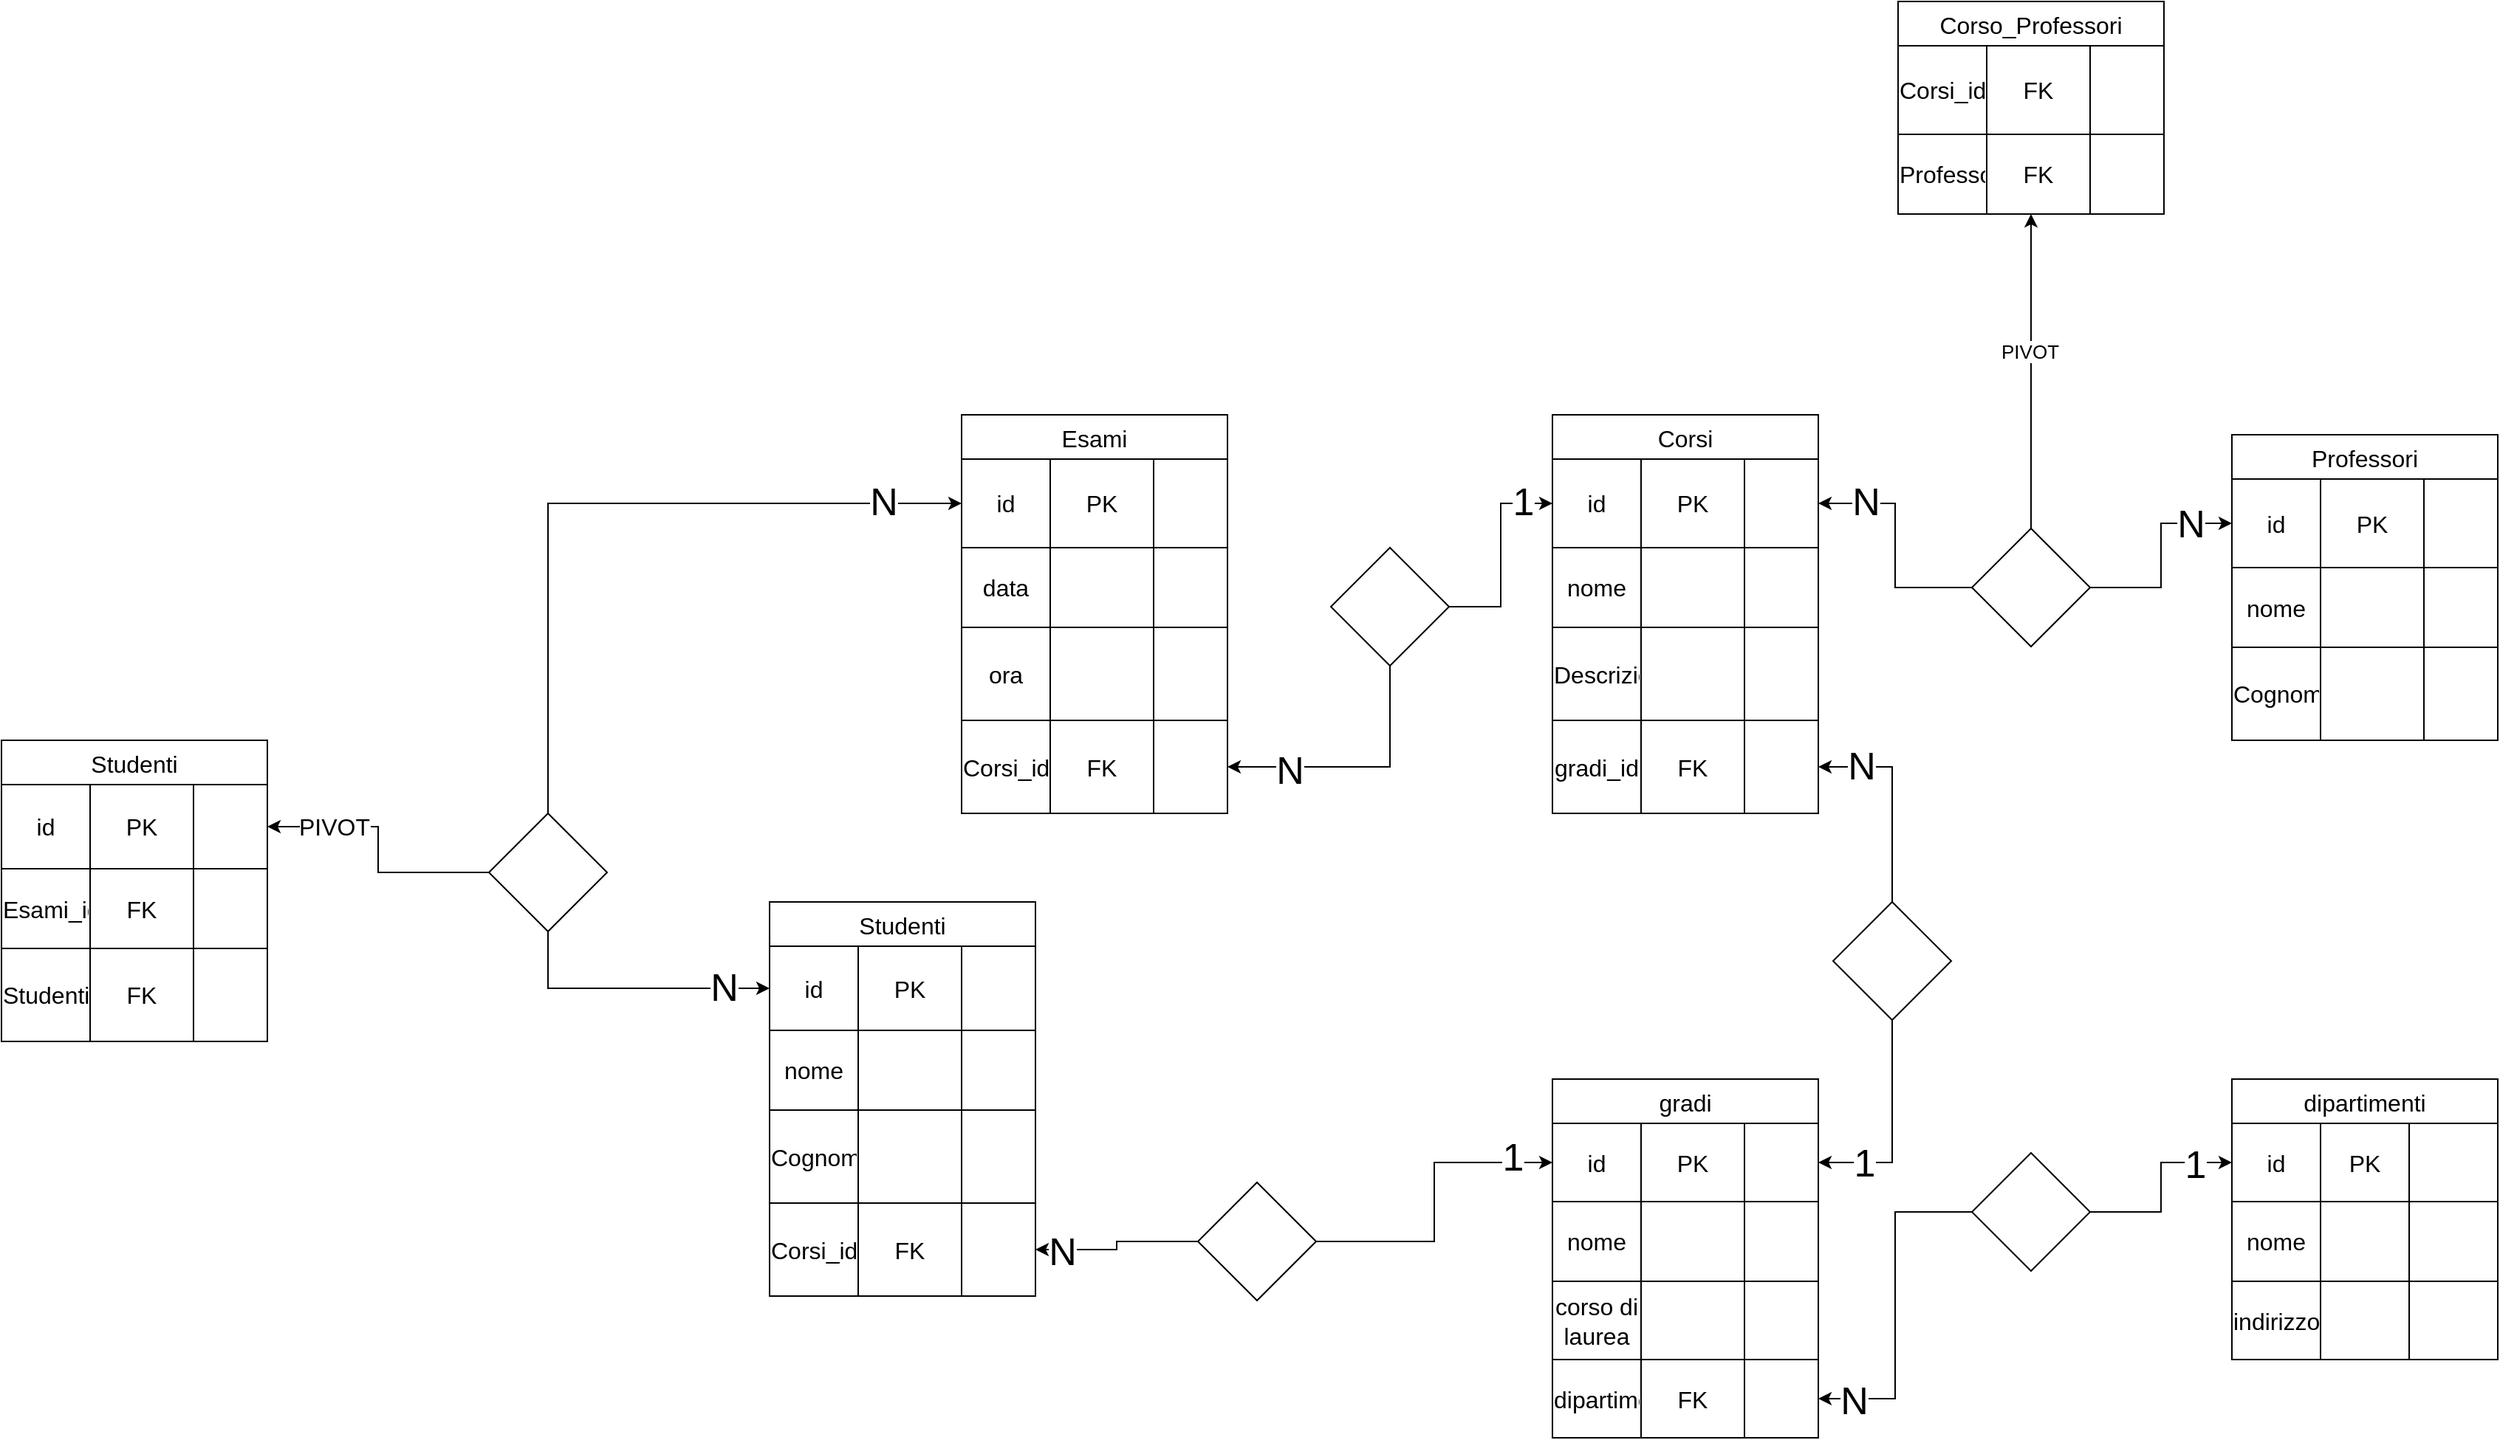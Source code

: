 <mxfile version="26.1.0">
  <diagram id="prtHgNgQTEPvFCAcTncT" name="Page-1">
    <mxGraphModel dx="3154" dy="1915" grid="1" gridSize="10" guides="1" tooltips="1" connect="1" arrows="1" fold="1" page="1" pageScale="1" pageWidth="827" pageHeight="1169" math="0" shadow="0">
      <root>
        <mxCell id="0" />
        <mxCell id="1" parent="0" />
        <mxCell id="T_V5Q2Dp485rtMfQFN_E-1" value="dipartimenti" style="shape=table;startSize=30;container=1;collapsible=0;childLayout=tableLayout;strokeColor=default;fontSize=16;" vertex="1" parent="1">
          <mxGeometry x="550" y="200" width="180" height="190" as="geometry" />
        </mxCell>
        <mxCell id="T_V5Q2Dp485rtMfQFN_E-2" value="" style="shape=tableRow;horizontal=0;startSize=0;swimlaneHead=0;swimlaneBody=0;strokeColor=inherit;top=0;left=0;bottom=0;right=0;collapsible=0;dropTarget=0;fillColor=none;points=[[0,0.5],[1,0.5]];portConstraint=eastwest;fontSize=16;" vertex="1" parent="T_V5Q2Dp485rtMfQFN_E-1">
          <mxGeometry y="30" width="180" height="53" as="geometry" />
        </mxCell>
        <mxCell id="T_V5Q2Dp485rtMfQFN_E-3" value="id" style="shape=partialRectangle;html=1;whiteSpace=wrap;connectable=0;strokeColor=inherit;overflow=hidden;fillColor=none;top=0;left=0;bottom=0;right=0;pointerEvents=1;fontSize=16;" vertex="1" parent="T_V5Q2Dp485rtMfQFN_E-2">
          <mxGeometry width="60" height="53" as="geometry">
            <mxRectangle width="60" height="53" as="alternateBounds" />
          </mxGeometry>
        </mxCell>
        <mxCell id="T_V5Q2Dp485rtMfQFN_E-4" value="PK" style="shape=partialRectangle;html=1;whiteSpace=wrap;connectable=0;strokeColor=inherit;overflow=hidden;fillColor=none;top=0;left=0;bottom=0;right=0;pointerEvents=1;fontSize=16;" vertex="1" parent="T_V5Q2Dp485rtMfQFN_E-2">
          <mxGeometry x="60" width="60" height="53" as="geometry">
            <mxRectangle width="60" height="53" as="alternateBounds" />
          </mxGeometry>
        </mxCell>
        <mxCell id="T_V5Q2Dp485rtMfQFN_E-5" value="" style="shape=partialRectangle;html=1;whiteSpace=wrap;connectable=0;strokeColor=inherit;overflow=hidden;fillColor=none;top=0;left=0;bottom=0;right=0;pointerEvents=1;fontSize=16;" vertex="1" parent="T_V5Q2Dp485rtMfQFN_E-2">
          <mxGeometry x="120" width="60" height="53" as="geometry">
            <mxRectangle width="60" height="53" as="alternateBounds" />
          </mxGeometry>
        </mxCell>
        <mxCell id="T_V5Q2Dp485rtMfQFN_E-6" value="" style="shape=tableRow;horizontal=0;startSize=0;swimlaneHead=0;swimlaneBody=0;strokeColor=inherit;top=0;left=0;bottom=0;right=0;collapsible=0;dropTarget=0;fillColor=none;points=[[0,0.5],[1,0.5]];portConstraint=eastwest;fontSize=16;" vertex="1" parent="T_V5Q2Dp485rtMfQFN_E-1">
          <mxGeometry y="83" width="180" height="54" as="geometry" />
        </mxCell>
        <mxCell id="T_V5Q2Dp485rtMfQFN_E-7" value="nome" style="shape=partialRectangle;html=1;whiteSpace=wrap;connectable=0;strokeColor=inherit;overflow=hidden;fillColor=none;top=0;left=0;bottom=0;right=0;pointerEvents=1;fontSize=16;" vertex="1" parent="T_V5Q2Dp485rtMfQFN_E-6">
          <mxGeometry width="60" height="54" as="geometry">
            <mxRectangle width="60" height="54" as="alternateBounds" />
          </mxGeometry>
        </mxCell>
        <mxCell id="T_V5Q2Dp485rtMfQFN_E-8" value="" style="shape=partialRectangle;html=1;whiteSpace=wrap;connectable=0;strokeColor=inherit;overflow=hidden;fillColor=none;top=0;left=0;bottom=0;right=0;pointerEvents=1;fontSize=16;" vertex="1" parent="T_V5Q2Dp485rtMfQFN_E-6">
          <mxGeometry x="60" width="60" height="54" as="geometry">
            <mxRectangle width="60" height="54" as="alternateBounds" />
          </mxGeometry>
        </mxCell>
        <mxCell id="T_V5Q2Dp485rtMfQFN_E-9" value="" style="shape=partialRectangle;html=1;whiteSpace=wrap;connectable=0;strokeColor=inherit;overflow=hidden;fillColor=none;top=0;left=0;bottom=0;right=0;pointerEvents=1;fontSize=16;" vertex="1" parent="T_V5Q2Dp485rtMfQFN_E-6">
          <mxGeometry x="120" width="60" height="54" as="geometry">
            <mxRectangle width="60" height="54" as="alternateBounds" />
          </mxGeometry>
        </mxCell>
        <mxCell id="T_V5Q2Dp485rtMfQFN_E-10" value="" style="shape=tableRow;horizontal=0;startSize=0;swimlaneHead=0;swimlaneBody=0;strokeColor=inherit;top=0;left=0;bottom=0;right=0;collapsible=0;dropTarget=0;fillColor=none;points=[[0,0.5],[1,0.5]];portConstraint=eastwest;fontSize=16;" vertex="1" parent="T_V5Q2Dp485rtMfQFN_E-1">
          <mxGeometry y="137" width="180" height="53" as="geometry" />
        </mxCell>
        <mxCell id="T_V5Q2Dp485rtMfQFN_E-11" value="indirizzo" style="shape=partialRectangle;html=1;whiteSpace=wrap;connectable=0;strokeColor=inherit;overflow=hidden;fillColor=none;top=0;left=0;bottom=0;right=0;pointerEvents=1;fontSize=16;" vertex="1" parent="T_V5Q2Dp485rtMfQFN_E-10">
          <mxGeometry width="60" height="53" as="geometry">
            <mxRectangle width="60" height="53" as="alternateBounds" />
          </mxGeometry>
        </mxCell>
        <mxCell id="T_V5Q2Dp485rtMfQFN_E-12" value="" style="shape=partialRectangle;html=1;whiteSpace=wrap;connectable=0;strokeColor=inherit;overflow=hidden;fillColor=none;top=0;left=0;bottom=0;right=0;pointerEvents=1;fontSize=16;" vertex="1" parent="T_V5Q2Dp485rtMfQFN_E-10">
          <mxGeometry x="60" width="60" height="53" as="geometry">
            <mxRectangle width="60" height="53" as="alternateBounds" />
          </mxGeometry>
        </mxCell>
        <mxCell id="T_V5Q2Dp485rtMfQFN_E-13" value="" style="shape=partialRectangle;html=1;whiteSpace=wrap;connectable=0;strokeColor=inherit;overflow=hidden;fillColor=none;top=0;left=0;bottom=0;right=0;pointerEvents=1;fontSize=16;" vertex="1" parent="T_V5Q2Dp485rtMfQFN_E-10">
          <mxGeometry x="120" width="60" height="53" as="geometry">
            <mxRectangle width="60" height="53" as="alternateBounds" />
          </mxGeometry>
        </mxCell>
        <mxCell id="T_V5Q2Dp485rtMfQFN_E-14" value="gradi" style="shape=table;startSize=30;container=1;collapsible=0;childLayout=tableLayout;strokeColor=default;fontSize=16;" vertex="1" parent="1">
          <mxGeometry x="90" y="200" width="180" height="243" as="geometry" />
        </mxCell>
        <mxCell id="T_V5Q2Dp485rtMfQFN_E-15" value="" style="shape=tableRow;horizontal=0;startSize=0;swimlaneHead=0;swimlaneBody=0;strokeColor=inherit;top=0;left=0;bottom=0;right=0;collapsible=0;dropTarget=0;fillColor=none;points=[[0,0.5],[1,0.5]];portConstraint=eastwest;fontSize=16;" vertex="1" parent="T_V5Q2Dp485rtMfQFN_E-14">
          <mxGeometry y="30" width="180" height="53" as="geometry" />
        </mxCell>
        <mxCell id="T_V5Q2Dp485rtMfQFN_E-16" value="id" style="shape=partialRectangle;html=1;whiteSpace=wrap;connectable=0;strokeColor=inherit;overflow=hidden;fillColor=none;top=0;left=0;bottom=0;right=0;pointerEvents=1;fontSize=16;" vertex="1" parent="T_V5Q2Dp485rtMfQFN_E-15">
          <mxGeometry width="60" height="53" as="geometry">
            <mxRectangle width="60" height="53" as="alternateBounds" />
          </mxGeometry>
        </mxCell>
        <mxCell id="T_V5Q2Dp485rtMfQFN_E-17" value="PK" style="shape=partialRectangle;html=1;whiteSpace=wrap;connectable=0;strokeColor=inherit;overflow=hidden;fillColor=none;top=0;left=0;bottom=0;right=0;pointerEvents=1;fontSize=16;" vertex="1" parent="T_V5Q2Dp485rtMfQFN_E-15">
          <mxGeometry x="60" width="70" height="53" as="geometry">
            <mxRectangle width="70" height="53" as="alternateBounds" />
          </mxGeometry>
        </mxCell>
        <mxCell id="T_V5Q2Dp485rtMfQFN_E-18" value="" style="shape=partialRectangle;html=1;whiteSpace=wrap;connectable=0;strokeColor=inherit;overflow=hidden;fillColor=none;top=0;left=0;bottom=0;right=0;pointerEvents=1;fontSize=16;" vertex="1" parent="T_V5Q2Dp485rtMfQFN_E-15">
          <mxGeometry x="130" width="50" height="53" as="geometry">
            <mxRectangle width="50" height="53" as="alternateBounds" />
          </mxGeometry>
        </mxCell>
        <mxCell id="T_V5Q2Dp485rtMfQFN_E-19" value="" style="shape=tableRow;horizontal=0;startSize=0;swimlaneHead=0;swimlaneBody=0;strokeColor=inherit;top=0;left=0;bottom=0;right=0;collapsible=0;dropTarget=0;fillColor=none;points=[[0,0.5],[1,0.5]];portConstraint=eastwest;fontSize=16;" vertex="1" parent="T_V5Q2Dp485rtMfQFN_E-14">
          <mxGeometry y="83" width="180" height="54" as="geometry" />
        </mxCell>
        <mxCell id="T_V5Q2Dp485rtMfQFN_E-20" value="nome" style="shape=partialRectangle;html=1;whiteSpace=wrap;connectable=0;strokeColor=inherit;overflow=hidden;fillColor=none;top=0;left=0;bottom=0;right=0;pointerEvents=1;fontSize=16;" vertex="1" parent="T_V5Q2Dp485rtMfQFN_E-19">
          <mxGeometry width="60" height="54" as="geometry">
            <mxRectangle width="60" height="54" as="alternateBounds" />
          </mxGeometry>
        </mxCell>
        <mxCell id="T_V5Q2Dp485rtMfQFN_E-21" value="" style="shape=partialRectangle;html=1;whiteSpace=wrap;connectable=0;strokeColor=inherit;overflow=hidden;fillColor=none;top=0;left=0;bottom=0;right=0;pointerEvents=1;fontSize=16;" vertex="1" parent="T_V5Q2Dp485rtMfQFN_E-19">
          <mxGeometry x="60" width="70" height="54" as="geometry">
            <mxRectangle width="70" height="54" as="alternateBounds" />
          </mxGeometry>
        </mxCell>
        <mxCell id="T_V5Q2Dp485rtMfQFN_E-22" value="" style="shape=partialRectangle;html=1;whiteSpace=wrap;connectable=0;strokeColor=inherit;overflow=hidden;fillColor=none;top=0;left=0;bottom=0;right=0;pointerEvents=1;fontSize=16;" vertex="1" parent="T_V5Q2Dp485rtMfQFN_E-19">
          <mxGeometry x="130" width="50" height="54" as="geometry">
            <mxRectangle width="50" height="54" as="alternateBounds" />
          </mxGeometry>
        </mxCell>
        <mxCell id="T_V5Q2Dp485rtMfQFN_E-23" value="" style="shape=tableRow;horizontal=0;startSize=0;swimlaneHead=0;swimlaneBody=0;strokeColor=inherit;top=0;left=0;bottom=0;right=0;collapsible=0;dropTarget=0;fillColor=none;points=[[0,0.5],[1,0.5]];portConstraint=eastwest;fontSize=16;" vertex="1" parent="T_V5Q2Dp485rtMfQFN_E-14">
          <mxGeometry y="137" width="180" height="53" as="geometry" />
        </mxCell>
        <mxCell id="T_V5Q2Dp485rtMfQFN_E-24" value="corso di laurea" style="shape=partialRectangle;html=1;whiteSpace=wrap;connectable=0;strokeColor=inherit;overflow=hidden;fillColor=none;top=0;left=0;bottom=0;right=0;pointerEvents=1;fontSize=16;" vertex="1" parent="T_V5Q2Dp485rtMfQFN_E-23">
          <mxGeometry width="60" height="53" as="geometry">
            <mxRectangle width="60" height="53" as="alternateBounds" />
          </mxGeometry>
        </mxCell>
        <mxCell id="T_V5Q2Dp485rtMfQFN_E-25" value="" style="shape=partialRectangle;html=1;whiteSpace=wrap;connectable=0;strokeColor=inherit;overflow=hidden;fillColor=none;top=0;left=0;bottom=0;right=0;pointerEvents=1;fontSize=16;" vertex="1" parent="T_V5Q2Dp485rtMfQFN_E-23">
          <mxGeometry x="60" width="70" height="53" as="geometry">
            <mxRectangle width="70" height="53" as="alternateBounds" />
          </mxGeometry>
        </mxCell>
        <mxCell id="T_V5Q2Dp485rtMfQFN_E-26" value="" style="shape=partialRectangle;html=1;whiteSpace=wrap;connectable=0;strokeColor=inherit;overflow=hidden;fillColor=none;top=0;left=0;bottom=0;right=0;pointerEvents=1;fontSize=16;" vertex="1" parent="T_V5Q2Dp485rtMfQFN_E-23">
          <mxGeometry x="130" width="50" height="53" as="geometry">
            <mxRectangle width="50" height="53" as="alternateBounds" />
          </mxGeometry>
        </mxCell>
        <mxCell id="T_V5Q2Dp485rtMfQFN_E-29" style="shape=tableRow;horizontal=0;startSize=0;swimlaneHead=0;swimlaneBody=0;strokeColor=inherit;top=0;left=0;bottom=0;right=0;collapsible=0;dropTarget=0;fillColor=none;points=[[0,0.5],[1,0.5]];portConstraint=eastwest;fontSize=16;" vertex="1" parent="T_V5Q2Dp485rtMfQFN_E-14">
          <mxGeometry y="190" width="180" height="53" as="geometry" />
        </mxCell>
        <mxCell id="T_V5Q2Dp485rtMfQFN_E-30" value="dipartimento_id" style="shape=partialRectangle;html=1;whiteSpace=wrap;connectable=0;strokeColor=inherit;overflow=hidden;fillColor=none;top=0;left=0;bottom=0;right=0;pointerEvents=1;fontSize=16;" vertex="1" parent="T_V5Q2Dp485rtMfQFN_E-29">
          <mxGeometry width="60" height="53" as="geometry">
            <mxRectangle width="60" height="53" as="alternateBounds" />
          </mxGeometry>
        </mxCell>
        <mxCell id="T_V5Q2Dp485rtMfQFN_E-31" value="FK" style="shape=partialRectangle;html=1;whiteSpace=wrap;connectable=0;strokeColor=inherit;overflow=hidden;fillColor=none;top=0;left=0;bottom=0;right=0;pointerEvents=1;fontSize=16;" vertex="1" parent="T_V5Q2Dp485rtMfQFN_E-29">
          <mxGeometry x="60" width="70" height="53" as="geometry">
            <mxRectangle width="70" height="53" as="alternateBounds" />
          </mxGeometry>
        </mxCell>
        <mxCell id="T_V5Q2Dp485rtMfQFN_E-32" style="shape=partialRectangle;html=1;whiteSpace=wrap;connectable=0;strokeColor=inherit;overflow=hidden;fillColor=none;top=0;left=0;bottom=0;right=0;pointerEvents=1;fontSize=16;" vertex="1" parent="T_V5Q2Dp485rtMfQFN_E-29">
          <mxGeometry x="130" width="50" height="53" as="geometry">
            <mxRectangle width="50" height="53" as="alternateBounds" />
          </mxGeometry>
        </mxCell>
        <mxCell id="T_V5Q2Dp485rtMfQFN_E-33" style="edgeStyle=orthogonalEdgeStyle;rounded=0;orthogonalLoop=1;jettySize=auto;html=1;exitX=1;exitY=0.5;exitDx=0;exitDy=0;entryX=0;entryY=0.5;entryDx=0;entryDy=0;" edge="1" parent="1" source="T_V5Q2Dp485rtMfQFN_E-27" target="T_V5Q2Dp485rtMfQFN_E-2">
          <mxGeometry relative="1" as="geometry" />
        </mxCell>
        <mxCell id="T_V5Q2Dp485rtMfQFN_E-37" value="1" style="edgeLabel;html=1;align=center;verticalAlign=middle;resizable=0;points=[];fontSize=26;" vertex="1" connectable="0" parent="T_V5Q2Dp485rtMfQFN_E-33">
          <mxGeometry x="0.617" y="-1" relative="1" as="geometry">
            <mxPoint as="offset" />
          </mxGeometry>
        </mxCell>
        <mxCell id="T_V5Q2Dp485rtMfQFN_E-34" style="edgeStyle=orthogonalEdgeStyle;rounded=0;orthogonalLoop=1;jettySize=auto;html=1;exitX=0;exitY=0.5;exitDx=0;exitDy=0;entryX=1;entryY=0.5;entryDx=0;entryDy=0;" edge="1" parent="1" source="T_V5Q2Dp485rtMfQFN_E-27" target="T_V5Q2Dp485rtMfQFN_E-29">
          <mxGeometry relative="1" as="geometry" />
        </mxCell>
        <mxCell id="T_V5Q2Dp485rtMfQFN_E-35" value="N" style="edgeLabel;html=1;align=center;verticalAlign=middle;resizable=0;points=[];fontSize=26;" vertex="1" connectable="0" parent="T_V5Q2Dp485rtMfQFN_E-34">
          <mxGeometry x="0.79" y="1" relative="1" as="geometry">
            <mxPoint as="offset" />
          </mxGeometry>
        </mxCell>
        <mxCell id="T_V5Q2Dp485rtMfQFN_E-27" value="" style="rhombus;whiteSpace=wrap;html=1;" vertex="1" parent="1">
          <mxGeometry x="374" y="250" width="80" height="80" as="geometry" />
        </mxCell>
        <mxCell id="T_V5Q2Dp485rtMfQFN_E-38" value="Corsi" style="shape=table;startSize=30;container=1;collapsible=0;childLayout=tableLayout;strokeColor=default;fontSize=16;" vertex="1" parent="1">
          <mxGeometry x="90" y="-250" width="180" height="270" as="geometry" />
        </mxCell>
        <mxCell id="T_V5Q2Dp485rtMfQFN_E-39" value="" style="shape=tableRow;horizontal=0;startSize=0;swimlaneHead=0;swimlaneBody=0;strokeColor=inherit;top=0;left=0;bottom=0;right=0;collapsible=0;dropTarget=0;fillColor=none;points=[[0,0.5],[1,0.5]];portConstraint=eastwest;fontSize=16;" vertex="1" parent="T_V5Q2Dp485rtMfQFN_E-38">
          <mxGeometry y="30" width="180" height="60" as="geometry" />
        </mxCell>
        <mxCell id="T_V5Q2Dp485rtMfQFN_E-40" value="id" style="shape=partialRectangle;html=1;whiteSpace=wrap;connectable=0;strokeColor=inherit;overflow=hidden;fillColor=none;top=0;left=0;bottom=0;right=0;pointerEvents=1;fontSize=16;" vertex="1" parent="T_V5Q2Dp485rtMfQFN_E-39">
          <mxGeometry width="60" height="60" as="geometry">
            <mxRectangle width="60" height="60" as="alternateBounds" />
          </mxGeometry>
        </mxCell>
        <mxCell id="T_V5Q2Dp485rtMfQFN_E-41" value="PK" style="shape=partialRectangle;html=1;whiteSpace=wrap;connectable=0;strokeColor=inherit;overflow=hidden;fillColor=none;top=0;left=0;bottom=0;right=0;pointerEvents=1;fontSize=16;" vertex="1" parent="T_V5Q2Dp485rtMfQFN_E-39">
          <mxGeometry x="60" width="70" height="60" as="geometry">
            <mxRectangle width="70" height="60" as="alternateBounds" />
          </mxGeometry>
        </mxCell>
        <mxCell id="T_V5Q2Dp485rtMfQFN_E-42" value="" style="shape=partialRectangle;html=1;whiteSpace=wrap;connectable=0;strokeColor=inherit;overflow=hidden;fillColor=none;top=0;left=0;bottom=0;right=0;pointerEvents=1;fontSize=16;" vertex="1" parent="T_V5Q2Dp485rtMfQFN_E-39">
          <mxGeometry x="130" width="50" height="60" as="geometry">
            <mxRectangle width="50" height="60" as="alternateBounds" />
          </mxGeometry>
        </mxCell>
        <mxCell id="T_V5Q2Dp485rtMfQFN_E-43" value="" style="shape=tableRow;horizontal=0;startSize=0;swimlaneHead=0;swimlaneBody=0;strokeColor=inherit;top=0;left=0;bottom=0;right=0;collapsible=0;dropTarget=0;fillColor=none;points=[[0,0.5],[1,0.5]];portConstraint=eastwest;fontSize=16;" vertex="1" parent="T_V5Q2Dp485rtMfQFN_E-38">
          <mxGeometry y="90" width="180" height="54" as="geometry" />
        </mxCell>
        <mxCell id="T_V5Q2Dp485rtMfQFN_E-44" value="nome" style="shape=partialRectangle;html=1;whiteSpace=wrap;connectable=0;strokeColor=inherit;overflow=hidden;fillColor=none;top=0;left=0;bottom=0;right=0;pointerEvents=1;fontSize=16;" vertex="1" parent="T_V5Q2Dp485rtMfQFN_E-43">
          <mxGeometry width="60" height="54" as="geometry">
            <mxRectangle width="60" height="54" as="alternateBounds" />
          </mxGeometry>
        </mxCell>
        <mxCell id="T_V5Q2Dp485rtMfQFN_E-45" value="" style="shape=partialRectangle;html=1;whiteSpace=wrap;connectable=0;strokeColor=inherit;overflow=hidden;fillColor=none;top=0;left=0;bottom=0;right=0;pointerEvents=1;fontSize=16;" vertex="1" parent="T_V5Q2Dp485rtMfQFN_E-43">
          <mxGeometry x="60" width="70" height="54" as="geometry">
            <mxRectangle width="70" height="54" as="alternateBounds" />
          </mxGeometry>
        </mxCell>
        <mxCell id="T_V5Q2Dp485rtMfQFN_E-46" value="" style="shape=partialRectangle;html=1;whiteSpace=wrap;connectable=0;strokeColor=inherit;overflow=hidden;fillColor=none;top=0;left=0;bottom=0;right=0;pointerEvents=1;fontSize=16;" vertex="1" parent="T_V5Q2Dp485rtMfQFN_E-43">
          <mxGeometry x="130" width="50" height="54" as="geometry">
            <mxRectangle width="50" height="54" as="alternateBounds" />
          </mxGeometry>
        </mxCell>
        <mxCell id="T_V5Q2Dp485rtMfQFN_E-47" value="" style="shape=tableRow;horizontal=0;startSize=0;swimlaneHead=0;swimlaneBody=0;strokeColor=inherit;top=0;left=0;bottom=0;right=0;collapsible=0;dropTarget=0;fillColor=none;points=[[0,0.5],[1,0.5]];portConstraint=eastwest;fontSize=16;" vertex="1" parent="T_V5Q2Dp485rtMfQFN_E-38">
          <mxGeometry y="144" width="180" height="63" as="geometry" />
        </mxCell>
        <mxCell id="T_V5Q2Dp485rtMfQFN_E-48" value="Descrizione" style="shape=partialRectangle;html=1;whiteSpace=wrap;connectable=0;strokeColor=inherit;overflow=hidden;fillColor=none;top=0;left=0;bottom=0;right=0;pointerEvents=1;fontSize=16;" vertex="1" parent="T_V5Q2Dp485rtMfQFN_E-47">
          <mxGeometry width="60" height="63" as="geometry">
            <mxRectangle width="60" height="63" as="alternateBounds" />
          </mxGeometry>
        </mxCell>
        <mxCell id="T_V5Q2Dp485rtMfQFN_E-49" value="" style="shape=partialRectangle;html=1;whiteSpace=wrap;connectable=0;strokeColor=inherit;overflow=hidden;fillColor=none;top=0;left=0;bottom=0;right=0;pointerEvents=1;fontSize=16;" vertex="1" parent="T_V5Q2Dp485rtMfQFN_E-47">
          <mxGeometry x="60" width="70" height="63" as="geometry">
            <mxRectangle width="70" height="63" as="alternateBounds" />
          </mxGeometry>
        </mxCell>
        <mxCell id="T_V5Q2Dp485rtMfQFN_E-50" value="" style="shape=partialRectangle;html=1;whiteSpace=wrap;connectable=0;strokeColor=inherit;overflow=hidden;fillColor=none;top=0;left=0;bottom=0;right=0;pointerEvents=1;fontSize=16;" vertex="1" parent="T_V5Q2Dp485rtMfQFN_E-47">
          <mxGeometry x="130" width="50" height="63" as="geometry">
            <mxRectangle width="50" height="63" as="alternateBounds" />
          </mxGeometry>
        </mxCell>
        <mxCell id="T_V5Q2Dp485rtMfQFN_E-56" style="shape=tableRow;horizontal=0;startSize=0;swimlaneHead=0;swimlaneBody=0;strokeColor=inherit;top=0;left=0;bottom=0;right=0;collapsible=0;dropTarget=0;fillColor=none;points=[[0,0.5],[1,0.5]];portConstraint=eastwest;fontSize=16;" vertex="1" parent="T_V5Q2Dp485rtMfQFN_E-38">
          <mxGeometry y="207" width="180" height="63" as="geometry" />
        </mxCell>
        <mxCell id="T_V5Q2Dp485rtMfQFN_E-57" value="gradi_id" style="shape=partialRectangle;html=1;whiteSpace=wrap;connectable=0;strokeColor=inherit;overflow=hidden;fillColor=none;top=0;left=0;bottom=0;right=0;pointerEvents=1;fontSize=16;" vertex="1" parent="T_V5Q2Dp485rtMfQFN_E-56">
          <mxGeometry width="60" height="63" as="geometry">
            <mxRectangle width="60" height="63" as="alternateBounds" />
          </mxGeometry>
        </mxCell>
        <mxCell id="T_V5Q2Dp485rtMfQFN_E-58" value="FK" style="shape=partialRectangle;html=1;whiteSpace=wrap;connectable=0;strokeColor=inherit;overflow=hidden;fillColor=none;top=0;left=0;bottom=0;right=0;pointerEvents=1;fontSize=16;" vertex="1" parent="T_V5Q2Dp485rtMfQFN_E-56">
          <mxGeometry x="60" width="70" height="63" as="geometry">
            <mxRectangle width="70" height="63" as="alternateBounds" />
          </mxGeometry>
        </mxCell>
        <mxCell id="T_V5Q2Dp485rtMfQFN_E-59" style="shape=partialRectangle;html=1;whiteSpace=wrap;connectable=0;strokeColor=inherit;overflow=hidden;fillColor=none;top=0;left=0;bottom=0;right=0;pointerEvents=1;fontSize=16;" vertex="1" parent="T_V5Q2Dp485rtMfQFN_E-56">
          <mxGeometry x="130" width="50" height="63" as="geometry">
            <mxRectangle width="50" height="63" as="alternateBounds" />
          </mxGeometry>
        </mxCell>
        <mxCell id="T_V5Q2Dp485rtMfQFN_E-60" style="edgeStyle=orthogonalEdgeStyle;rounded=0;orthogonalLoop=1;jettySize=auto;html=1;exitX=0.5;exitY=0;exitDx=0;exitDy=0;entryX=1;entryY=0.5;entryDx=0;entryDy=0;" edge="1" parent="1" source="T_V5Q2Dp485rtMfQFN_E-55" target="T_V5Q2Dp485rtMfQFN_E-56">
          <mxGeometry relative="1" as="geometry" />
        </mxCell>
        <mxCell id="T_V5Q2Dp485rtMfQFN_E-62" value="N" style="edgeLabel;html=1;align=center;verticalAlign=middle;resizable=0;points=[];fontSize=26;" vertex="1" connectable="0" parent="T_V5Q2Dp485rtMfQFN_E-60">
          <mxGeometry x="0.599" y="-1" relative="1" as="geometry">
            <mxPoint as="offset" />
          </mxGeometry>
        </mxCell>
        <mxCell id="T_V5Q2Dp485rtMfQFN_E-61" style="edgeStyle=orthogonalEdgeStyle;rounded=0;orthogonalLoop=1;jettySize=auto;html=1;exitX=0.5;exitY=1;exitDx=0;exitDy=0;entryX=1;entryY=0.5;entryDx=0;entryDy=0;" edge="1" parent="1" source="T_V5Q2Dp485rtMfQFN_E-55" target="T_V5Q2Dp485rtMfQFN_E-15">
          <mxGeometry relative="1" as="geometry" />
        </mxCell>
        <mxCell id="T_V5Q2Dp485rtMfQFN_E-65" value="1" style="edgeLabel;html=1;align=center;verticalAlign=middle;resizable=0;points=[];fontSize=26;" vertex="1" connectable="0" parent="T_V5Q2Dp485rtMfQFN_E-61">
          <mxGeometry x="0.585" relative="1" as="geometry">
            <mxPoint as="offset" />
          </mxGeometry>
        </mxCell>
        <mxCell id="T_V5Q2Dp485rtMfQFN_E-55" value="" style="rhombus;whiteSpace=wrap;html=1;" vertex="1" parent="1">
          <mxGeometry x="280" y="80" width="80" height="80" as="geometry" />
        </mxCell>
        <mxCell id="T_V5Q2Dp485rtMfQFN_E-66" value="Professori" style="shape=table;startSize=30;container=1;collapsible=0;childLayout=tableLayout;strokeColor=default;fontSize=16;" vertex="1" parent="1">
          <mxGeometry x="550" y="-236.5" width="180" height="207" as="geometry" />
        </mxCell>
        <mxCell id="T_V5Q2Dp485rtMfQFN_E-67" value="" style="shape=tableRow;horizontal=0;startSize=0;swimlaneHead=0;swimlaneBody=0;strokeColor=inherit;top=0;left=0;bottom=0;right=0;collapsible=0;dropTarget=0;fillColor=none;points=[[0,0.5],[1,0.5]];portConstraint=eastwest;fontSize=16;" vertex="1" parent="T_V5Q2Dp485rtMfQFN_E-66">
          <mxGeometry y="30" width="180" height="60" as="geometry" />
        </mxCell>
        <mxCell id="T_V5Q2Dp485rtMfQFN_E-68" value="id" style="shape=partialRectangle;html=1;whiteSpace=wrap;connectable=0;strokeColor=inherit;overflow=hidden;fillColor=none;top=0;left=0;bottom=0;right=0;pointerEvents=1;fontSize=16;" vertex="1" parent="T_V5Q2Dp485rtMfQFN_E-67">
          <mxGeometry width="60" height="60" as="geometry">
            <mxRectangle width="60" height="60" as="alternateBounds" />
          </mxGeometry>
        </mxCell>
        <mxCell id="T_V5Q2Dp485rtMfQFN_E-69" value="PK" style="shape=partialRectangle;html=1;whiteSpace=wrap;connectable=0;strokeColor=inherit;overflow=hidden;fillColor=none;top=0;left=0;bottom=0;right=0;pointerEvents=1;fontSize=16;" vertex="1" parent="T_V5Q2Dp485rtMfQFN_E-67">
          <mxGeometry x="60" width="70" height="60" as="geometry">
            <mxRectangle width="70" height="60" as="alternateBounds" />
          </mxGeometry>
        </mxCell>
        <mxCell id="T_V5Q2Dp485rtMfQFN_E-70" value="" style="shape=partialRectangle;html=1;whiteSpace=wrap;connectable=0;strokeColor=inherit;overflow=hidden;fillColor=none;top=0;left=0;bottom=0;right=0;pointerEvents=1;fontSize=16;" vertex="1" parent="T_V5Q2Dp485rtMfQFN_E-67">
          <mxGeometry x="130" width="50" height="60" as="geometry">
            <mxRectangle width="50" height="60" as="alternateBounds" />
          </mxGeometry>
        </mxCell>
        <mxCell id="T_V5Q2Dp485rtMfQFN_E-71" value="" style="shape=tableRow;horizontal=0;startSize=0;swimlaneHead=0;swimlaneBody=0;strokeColor=inherit;top=0;left=0;bottom=0;right=0;collapsible=0;dropTarget=0;fillColor=none;points=[[0,0.5],[1,0.5]];portConstraint=eastwest;fontSize=16;" vertex="1" parent="T_V5Q2Dp485rtMfQFN_E-66">
          <mxGeometry y="90" width="180" height="54" as="geometry" />
        </mxCell>
        <mxCell id="T_V5Q2Dp485rtMfQFN_E-72" value="nome" style="shape=partialRectangle;html=1;whiteSpace=wrap;connectable=0;strokeColor=inherit;overflow=hidden;fillColor=none;top=0;left=0;bottom=0;right=0;pointerEvents=1;fontSize=16;" vertex="1" parent="T_V5Q2Dp485rtMfQFN_E-71">
          <mxGeometry width="60" height="54" as="geometry">
            <mxRectangle width="60" height="54" as="alternateBounds" />
          </mxGeometry>
        </mxCell>
        <mxCell id="T_V5Q2Dp485rtMfQFN_E-73" value="" style="shape=partialRectangle;html=1;whiteSpace=wrap;connectable=0;strokeColor=inherit;overflow=hidden;fillColor=none;top=0;left=0;bottom=0;right=0;pointerEvents=1;fontSize=16;" vertex="1" parent="T_V5Q2Dp485rtMfQFN_E-71">
          <mxGeometry x="60" width="70" height="54" as="geometry">
            <mxRectangle width="70" height="54" as="alternateBounds" />
          </mxGeometry>
        </mxCell>
        <mxCell id="T_V5Q2Dp485rtMfQFN_E-74" value="" style="shape=partialRectangle;html=1;whiteSpace=wrap;connectable=0;strokeColor=inherit;overflow=hidden;fillColor=none;top=0;left=0;bottom=0;right=0;pointerEvents=1;fontSize=16;" vertex="1" parent="T_V5Q2Dp485rtMfQFN_E-71">
          <mxGeometry x="130" width="50" height="54" as="geometry">
            <mxRectangle width="50" height="54" as="alternateBounds" />
          </mxGeometry>
        </mxCell>
        <mxCell id="T_V5Q2Dp485rtMfQFN_E-75" value="" style="shape=tableRow;horizontal=0;startSize=0;swimlaneHead=0;swimlaneBody=0;strokeColor=inherit;top=0;left=0;bottom=0;right=0;collapsible=0;dropTarget=0;fillColor=none;points=[[0,0.5],[1,0.5]];portConstraint=eastwest;fontSize=16;" vertex="1" parent="T_V5Q2Dp485rtMfQFN_E-66">
          <mxGeometry y="144" width="180" height="63" as="geometry" />
        </mxCell>
        <mxCell id="T_V5Q2Dp485rtMfQFN_E-76" value="Cognome" style="shape=partialRectangle;html=1;whiteSpace=wrap;connectable=0;strokeColor=inherit;overflow=hidden;fillColor=none;top=0;left=0;bottom=0;right=0;pointerEvents=1;fontSize=16;" vertex="1" parent="T_V5Q2Dp485rtMfQFN_E-75">
          <mxGeometry width="60" height="63" as="geometry">
            <mxRectangle width="60" height="63" as="alternateBounds" />
          </mxGeometry>
        </mxCell>
        <mxCell id="T_V5Q2Dp485rtMfQFN_E-77" value="" style="shape=partialRectangle;html=1;whiteSpace=wrap;connectable=0;strokeColor=inherit;overflow=hidden;fillColor=none;top=0;left=0;bottom=0;right=0;pointerEvents=1;fontSize=16;" vertex="1" parent="T_V5Q2Dp485rtMfQFN_E-75">
          <mxGeometry x="60" width="70" height="63" as="geometry">
            <mxRectangle width="70" height="63" as="alternateBounds" />
          </mxGeometry>
        </mxCell>
        <mxCell id="T_V5Q2Dp485rtMfQFN_E-78" value="" style="shape=partialRectangle;html=1;whiteSpace=wrap;connectable=0;strokeColor=inherit;overflow=hidden;fillColor=none;top=0;left=0;bottom=0;right=0;pointerEvents=1;fontSize=16;" vertex="1" parent="T_V5Q2Dp485rtMfQFN_E-75">
          <mxGeometry x="130" width="50" height="63" as="geometry">
            <mxRectangle width="50" height="63" as="alternateBounds" />
          </mxGeometry>
        </mxCell>
        <mxCell id="T_V5Q2Dp485rtMfQFN_E-84" style="edgeStyle=orthogonalEdgeStyle;rounded=0;orthogonalLoop=1;jettySize=auto;html=1;exitX=0;exitY=0.5;exitDx=0;exitDy=0;entryX=1;entryY=0.5;entryDx=0;entryDy=0;" edge="1" parent="1" source="T_V5Q2Dp485rtMfQFN_E-83" target="T_V5Q2Dp485rtMfQFN_E-39">
          <mxGeometry relative="1" as="geometry" />
        </mxCell>
        <mxCell id="T_V5Q2Dp485rtMfQFN_E-88" value="N" style="edgeLabel;html=1;align=center;verticalAlign=middle;resizable=0;points=[];fontSize=26;" vertex="1" connectable="0" parent="T_V5Q2Dp485rtMfQFN_E-84">
          <mxGeometry x="0.61" y="-1" relative="1" as="geometry">
            <mxPoint as="offset" />
          </mxGeometry>
        </mxCell>
        <mxCell id="T_V5Q2Dp485rtMfQFN_E-85" style="edgeStyle=orthogonalEdgeStyle;rounded=0;orthogonalLoop=1;jettySize=auto;html=1;exitX=1;exitY=0.5;exitDx=0;exitDy=0;" edge="1" parent="1" source="T_V5Q2Dp485rtMfQFN_E-83" target="T_V5Q2Dp485rtMfQFN_E-67">
          <mxGeometry relative="1" as="geometry" />
        </mxCell>
        <mxCell id="T_V5Q2Dp485rtMfQFN_E-87" value="N" style="edgeLabel;html=1;align=center;verticalAlign=middle;resizable=0;points=[];fontSize=26;" vertex="1" connectable="0" parent="T_V5Q2Dp485rtMfQFN_E-85">
          <mxGeometry x="0.59" relative="1" as="geometry">
            <mxPoint as="offset" />
          </mxGeometry>
        </mxCell>
        <mxCell id="T_V5Q2Dp485rtMfQFN_E-102" style="edgeStyle=orthogonalEdgeStyle;rounded=0;orthogonalLoop=1;jettySize=auto;html=1;exitX=0.5;exitY=0;exitDx=0;exitDy=0;" edge="1" parent="1" source="T_V5Q2Dp485rtMfQFN_E-83" target="T_V5Q2Dp485rtMfQFN_E-89">
          <mxGeometry relative="1" as="geometry" />
        </mxCell>
        <mxCell id="T_V5Q2Dp485rtMfQFN_E-103" value="PIVOT" style="edgeLabel;html=1;align=center;verticalAlign=middle;resizable=0;points=[];fontSize=13;" vertex="1" connectable="0" parent="T_V5Q2Dp485rtMfQFN_E-102">
          <mxGeometry x="0.129" y="1" relative="1" as="geometry">
            <mxPoint as="offset" />
          </mxGeometry>
        </mxCell>
        <mxCell id="T_V5Q2Dp485rtMfQFN_E-83" value="" style="rhombus;whiteSpace=wrap;html=1;" vertex="1" parent="1">
          <mxGeometry x="374" y="-173" width="80" height="80" as="geometry" />
        </mxCell>
        <mxCell id="T_V5Q2Dp485rtMfQFN_E-89" value="Corso_Professori" style="shape=table;startSize=30;container=1;collapsible=0;childLayout=tableLayout;strokeColor=default;fontSize=16;" vertex="1" parent="1">
          <mxGeometry x="324" y="-530" width="180" height="144" as="geometry" />
        </mxCell>
        <mxCell id="T_V5Q2Dp485rtMfQFN_E-90" value="" style="shape=tableRow;horizontal=0;startSize=0;swimlaneHead=0;swimlaneBody=0;strokeColor=inherit;top=0;left=0;bottom=0;right=0;collapsible=0;dropTarget=0;fillColor=none;points=[[0,0.5],[1,0.5]];portConstraint=eastwest;fontSize=16;" vertex="1" parent="T_V5Q2Dp485rtMfQFN_E-89">
          <mxGeometry y="30" width="180" height="60" as="geometry" />
        </mxCell>
        <mxCell id="T_V5Q2Dp485rtMfQFN_E-91" value="Corsi_id" style="shape=partialRectangle;html=1;whiteSpace=wrap;connectable=0;strokeColor=inherit;overflow=hidden;fillColor=none;top=0;left=0;bottom=0;right=0;pointerEvents=1;fontSize=16;" vertex="1" parent="T_V5Q2Dp485rtMfQFN_E-90">
          <mxGeometry width="60" height="60" as="geometry">
            <mxRectangle width="60" height="60" as="alternateBounds" />
          </mxGeometry>
        </mxCell>
        <mxCell id="T_V5Q2Dp485rtMfQFN_E-92" value="FK" style="shape=partialRectangle;html=1;whiteSpace=wrap;connectable=0;strokeColor=inherit;overflow=hidden;fillColor=none;top=0;left=0;bottom=0;right=0;pointerEvents=1;fontSize=16;" vertex="1" parent="T_V5Q2Dp485rtMfQFN_E-90">
          <mxGeometry x="60" width="70" height="60" as="geometry">
            <mxRectangle width="70" height="60" as="alternateBounds" />
          </mxGeometry>
        </mxCell>
        <mxCell id="T_V5Q2Dp485rtMfQFN_E-93" value="" style="shape=partialRectangle;html=1;whiteSpace=wrap;connectable=0;strokeColor=inherit;overflow=hidden;fillColor=none;top=0;left=0;bottom=0;right=0;pointerEvents=1;fontSize=16;" vertex="1" parent="T_V5Q2Dp485rtMfQFN_E-90">
          <mxGeometry x="130" width="50" height="60" as="geometry">
            <mxRectangle width="50" height="60" as="alternateBounds" />
          </mxGeometry>
        </mxCell>
        <mxCell id="T_V5Q2Dp485rtMfQFN_E-94" value="" style="shape=tableRow;horizontal=0;startSize=0;swimlaneHead=0;swimlaneBody=0;strokeColor=inherit;top=0;left=0;bottom=0;right=0;collapsible=0;dropTarget=0;fillColor=none;points=[[0,0.5],[1,0.5]];portConstraint=eastwest;fontSize=16;" vertex="1" parent="T_V5Q2Dp485rtMfQFN_E-89">
          <mxGeometry y="90" width="180" height="54" as="geometry" />
        </mxCell>
        <mxCell id="T_V5Q2Dp485rtMfQFN_E-95" value="Professori_id" style="shape=partialRectangle;html=1;whiteSpace=wrap;connectable=0;strokeColor=inherit;overflow=hidden;fillColor=none;top=0;left=0;bottom=0;right=0;pointerEvents=1;fontSize=16;" vertex="1" parent="T_V5Q2Dp485rtMfQFN_E-94">
          <mxGeometry width="60" height="54" as="geometry">
            <mxRectangle width="60" height="54" as="alternateBounds" />
          </mxGeometry>
        </mxCell>
        <mxCell id="T_V5Q2Dp485rtMfQFN_E-96" value="FK" style="shape=partialRectangle;html=1;whiteSpace=wrap;connectable=0;strokeColor=inherit;overflow=hidden;fillColor=none;top=0;left=0;bottom=0;right=0;pointerEvents=1;fontSize=16;" vertex="1" parent="T_V5Q2Dp485rtMfQFN_E-94">
          <mxGeometry x="60" width="70" height="54" as="geometry">
            <mxRectangle width="70" height="54" as="alternateBounds" />
          </mxGeometry>
        </mxCell>
        <mxCell id="T_V5Q2Dp485rtMfQFN_E-97" value="" style="shape=partialRectangle;html=1;whiteSpace=wrap;connectable=0;strokeColor=inherit;overflow=hidden;fillColor=none;top=0;left=0;bottom=0;right=0;pointerEvents=1;fontSize=16;" vertex="1" parent="T_V5Q2Dp485rtMfQFN_E-94">
          <mxGeometry x="130" width="50" height="54" as="geometry">
            <mxRectangle width="50" height="54" as="alternateBounds" />
          </mxGeometry>
        </mxCell>
        <mxCell id="T_V5Q2Dp485rtMfQFN_E-104" value="Esami" style="shape=table;startSize=30;container=1;collapsible=0;childLayout=tableLayout;strokeColor=default;fontSize=16;" vertex="1" parent="1">
          <mxGeometry x="-310" y="-250" width="180" height="270" as="geometry" />
        </mxCell>
        <mxCell id="T_V5Q2Dp485rtMfQFN_E-105" value="" style="shape=tableRow;horizontal=0;startSize=0;swimlaneHead=0;swimlaneBody=0;strokeColor=inherit;top=0;left=0;bottom=0;right=0;collapsible=0;dropTarget=0;fillColor=none;points=[[0,0.5],[1,0.5]];portConstraint=eastwest;fontSize=16;" vertex="1" parent="T_V5Q2Dp485rtMfQFN_E-104">
          <mxGeometry y="30" width="180" height="60" as="geometry" />
        </mxCell>
        <mxCell id="T_V5Q2Dp485rtMfQFN_E-106" value="id" style="shape=partialRectangle;html=1;whiteSpace=wrap;connectable=0;strokeColor=inherit;overflow=hidden;fillColor=none;top=0;left=0;bottom=0;right=0;pointerEvents=1;fontSize=16;" vertex="1" parent="T_V5Q2Dp485rtMfQFN_E-105">
          <mxGeometry width="60" height="60" as="geometry">
            <mxRectangle width="60" height="60" as="alternateBounds" />
          </mxGeometry>
        </mxCell>
        <mxCell id="T_V5Q2Dp485rtMfQFN_E-107" value="PK" style="shape=partialRectangle;html=1;whiteSpace=wrap;connectable=0;strokeColor=inherit;overflow=hidden;fillColor=none;top=0;left=0;bottom=0;right=0;pointerEvents=1;fontSize=16;" vertex="1" parent="T_V5Q2Dp485rtMfQFN_E-105">
          <mxGeometry x="60" width="70" height="60" as="geometry">
            <mxRectangle width="70" height="60" as="alternateBounds" />
          </mxGeometry>
        </mxCell>
        <mxCell id="T_V5Q2Dp485rtMfQFN_E-108" value="" style="shape=partialRectangle;html=1;whiteSpace=wrap;connectable=0;strokeColor=inherit;overflow=hidden;fillColor=none;top=0;left=0;bottom=0;right=0;pointerEvents=1;fontSize=16;" vertex="1" parent="T_V5Q2Dp485rtMfQFN_E-105">
          <mxGeometry x="130" width="50" height="60" as="geometry">
            <mxRectangle width="50" height="60" as="alternateBounds" />
          </mxGeometry>
        </mxCell>
        <mxCell id="T_V5Q2Dp485rtMfQFN_E-109" value="" style="shape=tableRow;horizontal=0;startSize=0;swimlaneHead=0;swimlaneBody=0;strokeColor=inherit;top=0;left=0;bottom=0;right=0;collapsible=0;dropTarget=0;fillColor=none;points=[[0,0.5],[1,0.5]];portConstraint=eastwest;fontSize=16;" vertex="1" parent="T_V5Q2Dp485rtMfQFN_E-104">
          <mxGeometry y="90" width="180" height="54" as="geometry" />
        </mxCell>
        <mxCell id="T_V5Q2Dp485rtMfQFN_E-110" value="data" style="shape=partialRectangle;html=1;whiteSpace=wrap;connectable=0;strokeColor=inherit;overflow=hidden;fillColor=none;top=0;left=0;bottom=0;right=0;pointerEvents=1;fontSize=16;" vertex="1" parent="T_V5Q2Dp485rtMfQFN_E-109">
          <mxGeometry width="60" height="54" as="geometry">
            <mxRectangle width="60" height="54" as="alternateBounds" />
          </mxGeometry>
        </mxCell>
        <mxCell id="T_V5Q2Dp485rtMfQFN_E-111" value="" style="shape=partialRectangle;html=1;whiteSpace=wrap;connectable=0;strokeColor=inherit;overflow=hidden;fillColor=none;top=0;left=0;bottom=0;right=0;pointerEvents=1;fontSize=16;" vertex="1" parent="T_V5Q2Dp485rtMfQFN_E-109">
          <mxGeometry x="60" width="70" height="54" as="geometry">
            <mxRectangle width="70" height="54" as="alternateBounds" />
          </mxGeometry>
        </mxCell>
        <mxCell id="T_V5Q2Dp485rtMfQFN_E-112" value="" style="shape=partialRectangle;html=1;whiteSpace=wrap;connectable=0;strokeColor=inherit;overflow=hidden;fillColor=none;top=0;left=0;bottom=0;right=0;pointerEvents=1;fontSize=16;" vertex="1" parent="T_V5Q2Dp485rtMfQFN_E-109">
          <mxGeometry x="130" width="50" height="54" as="geometry">
            <mxRectangle width="50" height="54" as="alternateBounds" />
          </mxGeometry>
        </mxCell>
        <mxCell id="T_V5Q2Dp485rtMfQFN_E-113" value="" style="shape=tableRow;horizontal=0;startSize=0;swimlaneHead=0;swimlaneBody=0;strokeColor=inherit;top=0;left=0;bottom=0;right=0;collapsible=0;dropTarget=0;fillColor=none;points=[[0,0.5],[1,0.5]];portConstraint=eastwest;fontSize=16;" vertex="1" parent="T_V5Q2Dp485rtMfQFN_E-104">
          <mxGeometry y="144" width="180" height="63" as="geometry" />
        </mxCell>
        <mxCell id="T_V5Q2Dp485rtMfQFN_E-114" value="ora" style="shape=partialRectangle;html=1;whiteSpace=wrap;connectable=0;strokeColor=inherit;overflow=hidden;fillColor=none;top=0;left=0;bottom=0;right=0;pointerEvents=1;fontSize=16;" vertex="1" parent="T_V5Q2Dp485rtMfQFN_E-113">
          <mxGeometry width="60" height="63" as="geometry">
            <mxRectangle width="60" height="63" as="alternateBounds" />
          </mxGeometry>
        </mxCell>
        <mxCell id="T_V5Q2Dp485rtMfQFN_E-115" value="" style="shape=partialRectangle;html=1;whiteSpace=wrap;connectable=0;strokeColor=inherit;overflow=hidden;fillColor=none;top=0;left=0;bottom=0;right=0;pointerEvents=1;fontSize=16;" vertex="1" parent="T_V5Q2Dp485rtMfQFN_E-113">
          <mxGeometry x="60" width="70" height="63" as="geometry">
            <mxRectangle width="70" height="63" as="alternateBounds" />
          </mxGeometry>
        </mxCell>
        <mxCell id="T_V5Q2Dp485rtMfQFN_E-116" value="" style="shape=partialRectangle;html=1;whiteSpace=wrap;connectable=0;strokeColor=inherit;overflow=hidden;fillColor=none;top=0;left=0;bottom=0;right=0;pointerEvents=1;fontSize=16;" vertex="1" parent="T_V5Q2Dp485rtMfQFN_E-113">
          <mxGeometry x="130" width="50" height="63" as="geometry">
            <mxRectangle width="50" height="63" as="alternateBounds" />
          </mxGeometry>
        </mxCell>
        <mxCell id="T_V5Q2Dp485rtMfQFN_E-117" style="shape=tableRow;horizontal=0;startSize=0;swimlaneHead=0;swimlaneBody=0;strokeColor=inherit;top=0;left=0;bottom=0;right=0;collapsible=0;dropTarget=0;fillColor=none;points=[[0,0.5],[1,0.5]];portConstraint=eastwest;fontSize=16;" vertex="1" parent="T_V5Q2Dp485rtMfQFN_E-104">
          <mxGeometry y="207" width="180" height="63" as="geometry" />
        </mxCell>
        <mxCell id="T_V5Q2Dp485rtMfQFN_E-118" value="Corsi_id" style="shape=partialRectangle;html=1;whiteSpace=wrap;connectable=0;strokeColor=inherit;overflow=hidden;fillColor=none;top=0;left=0;bottom=0;right=0;pointerEvents=1;fontSize=16;" vertex="1" parent="T_V5Q2Dp485rtMfQFN_E-117">
          <mxGeometry width="60" height="63" as="geometry">
            <mxRectangle width="60" height="63" as="alternateBounds" />
          </mxGeometry>
        </mxCell>
        <mxCell id="T_V5Q2Dp485rtMfQFN_E-119" value="FK" style="shape=partialRectangle;html=1;whiteSpace=wrap;connectable=0;strokeColor=inherit;overflow=hidden;fillColor=none;top=0;left=0;bottom=0;right=0;pointerEvents=1;fontSize=16;" vertex="1" parent="T_V5Q2Dp485rtMfQFN_E-117">
          <mxGeometry x="60" width="70" height="63" as="geometry">
            <mxRectangle width="70" height="63" as="alternateBounds" />
          </mxGeometry>
        </mxCell>
        <mxCell id="T_V5Q2Dp485rtMfQFN_E-120" style="shape=partialRectangle;html=1;whiteSpace=wrap;connectable=0;strokeColor=inherit;overflow=hidden;fillColor=none;top=0;left=0;bottom=0;right=0;pointerEvents=1;fontSize=16;" vertex="1" parent="T_V5Q2Dp485rtMfQFN_E-117">
          <mxGeometry x="130" width="50" height="63" as="geometry">
            <mxRectangle width="50" height="63" as="alternateBounds" />
          </mxGeometry>
        </mxCell>
        <mxCell id="T_V5Q2Dp485rtMfQFN_E-122" style="edgeStyle=orthogonalEdgeStyle;rounded=0;orthogonalLoop=1;jettySize=auto;html=1;entryX=1;entryY=0.5;entryDx=0;entryDy=0;" edge="1" parent="1" source="T_V5Q2Dp485rtMfQFN_E-121" target="T_V5Q2Dp485rtMfQFN_E-117">
          <mxGeometry relative="1" as="geometry" />
        </mxCell>
        <mxCell id="T_V5Q2Dp485rtMfQFN_E-125" value="N" style="edgeLabel;html=1;align=center;verticalAlign=middle;resizable=0;points=[];fontSize=26;" vertex="1" connectable="0" parent="T_V5Q2Dp485rtMfQFN_E-122">
          <mxGeometry x="0.529" y="2" relative="1" as="geometry">
            <mxPoint as="offset" />
          </mxGeometry>
        </mxCell>
        <mxCell id="T_V5Q2Dp485rtMfQFN_E-123" style="edgeStyle=orthogonalEdgeStyle;rounded=0;orthogonalLoop=1;jettySize=auto;html=1;" edge="1" parent="1" source="T_V5Q2Dp485rtMfQFN_E-121" target="T_V5Q2Dp485rtMfQFN_E-39">
          <mxGeometry relative="1" as="geometry" />
        </mxCell>
        <mxCell id="T_V5Q2Dp485rtMfQFN_E-124" value="1" style="edgeLabel;html=1;align=center;verticalAlign=middle;resizable=0;points=[];fontSize=26;" vertex="1" connectable="0" parent="T_V5Q2Dp485rtMfQFN_E-123">
          <mxGeometry x="0.725" y="1" relative="1" as="geometry">
            <mxPoint x="-1" as="offset" />
          </mxGeometry>
        </mxCell>
        <mxCell id="T_V5Q2Dp485rtMfQFN_E-121" value="" style="rhombus;whiteSpace=wrap;html=1;" vertex="1" parent="1">
          <mxGeometry x="-60" y="-160" width="80" height="80" as="geometry" />
        </mxCell>
        <mxCell id="T_V5Q2Dp485rtMfQFN_E-127" value="Studenti" style="shape=table;startSize=30;container=1;collapsible=0;childLayout=tableLayout;strokeColor=default;fontSize=16;" vertex="1" parent="1">
          <mxGeometry x="-440" y="80" width="180" height="267" as="geometry" />
        </mxCell>
        <mxCell id="T_V5Q2Dp485rtMfQFN_E-128" value="" style="shape=tableRow;horizontal=0;startSize=0;swimlaneHead=0;swimlaneBody=0;strokeColor=inherit;top=0;left=0;bottom=0;right=0;collapsible=0;dropTarget=0;fillColor=none;points=[[0,0.5],[1,0.5]];portConstraint=eastwest;fontSize=16;" vertex="1" parent="T_V5Q2Dp485rtMfQFN_E-127">
          <mxGeometry y="30" width="180" height="57" as="geometry" />
        </mxCell>
        <mxCell id="T_V5Q2Dp485rtMfQFN_E-129" value="id" style="shape=partialRectangle;html=1;whiteSpace=wrap;connectable=0;strokeColor=inherit;overflow=hidden;fillColor=none;top=0;left=0;bottom=0;right=0;pointerEvents=1;fontSize=16;" vertex="1" parent="T_V5Q2Dp485rtMfQFN_E-128">
          <mxGeometry width="60" height="57" as="geometry">
            <mxRectangle width="60" height="57" as="alternateBounds" />
          </mxGeometry>
        </mxCell>
        <mxCell id="T_V5Q2Dp485rtMfQFN_E-130" value="PK" style="shape=partialRectangle;html=1;whiteSpace=wrap;connectable=0;strokeColor=inherit;overflow=hidden;fillColor=none;top=0;left=0;bottom=0;right=0;pointerEvents=1;fontSize=16;" vertex="1" parent="T_V5Q2Dp485rtMfQFN_E-128">
          <mxGeometry x="60" width="70" height="57" as="geometry">
            <mxRectangle width="70" height="57" as="alternateBounds" />
          </mxGeometry>
        </mxCell>
        <mxCell id="T_V5Q2Dp485rtMfQFN_E-131" value="" style="shape=partialRectangle;html=1;whiteSpace=wrap;connectable=0;strokeColor=inherit;overflow=hidden;fillColor=none;top=0;left=0;bottom=0;right=0;pointerEvents=1;fontSize=16;" vertex="1" parent="T_V5Q2Dp485rtMfQFN_E-128">
          <mxGeometry x="130" width="50" height="57" as="geometry">
            <mxRectangle width="50" height="57" as="alternateBounds" />
          </mxGeometry>
        </mxCell>
        <mxCell id="T_V5Q2Dp485rtMfQFN_E-132" value="" style="shape=tableRow;horizontal=0;startSize=0;swimlaneHead=0;swimlaneBody=0;strokeColor=inherit;top=0;left=0;bottom=0;right=0;collapsible=0;dropTarget=0;fillColor=none;points=[[0,0.5],[1,0.5]];portConstraint=eastwest;fontSize=16;" vertex="1" parent="T_V5Q2Dp485rtMfQFN_E-127">
          <mxGeometry y="87" width="180" height="54" as="geometry" />
        </mxCell>
        <mxCell id="T_V5Q2Dp485rtMfQFN_E-133" value="nome" style="shape=partialRectangle;html=1;whiteSpace=wrap;connectable=0;strokeColor=inherit;overflow=hidden;fillColor=none;top=0;left=0;bottom=0;right=0;pointerEvents=1;fontSize=16;" vertex="1" parent="T_V5Q2Dp485rtMfQFN_E-132">
          <mxGeometry width="60" height="54" as="geometry">
            <mxRectangle width="60" height="54" as="alternateBounds" />
          </mxGeometry>
        </mxCell>
        <mxCell id="T_V5Q2Dp485rtMfQFN_E-134" value="" style="shape=partialRectangle;html=1;whiteSpace=wrap;connectable=0;strokeColor=inherit;overflow=hidden;fillColor=none;top=0;left=0;bottom=0;right=0;pointerEvents=1;fontSize=16;" vertex="1" parent="T_V5Q2Dp485rtMfQFN_E-132">
          <mxGeometry x="60" width="70" height="54" as="geometry">
            <mxRectangle width="70" height="54" as="alternateBounds" />
          </mxGeometry>
        </mxCell>
        <mxCell id="T_V5Q2Dp485rtMfQFN_E-135" value="" style="shape=partialRectangle;html=1;whiteSpace=wrap;connectable=0;strokeColor=inherit;overflow=hidden;fillColor=none;top=0;left=0;bottom=0;right=0;pointerEvents=1;fontSize=16;" vertex="1" parent="T_V5Q2Dp485rtMfQFN_E-132">
          <mxGeometry x="130" width="50" height="54" as="geometry">
            <mxRectangle width="50" height="54" as="alternateBounds" />
          </mxGeometry>
        </mxCell>
        <mxCell id="T_V5Q2Dp485rtMfQFN_E-136" value="" style="shape=tableRow;horizontal=0;startSize=0;swimlaneHead=0;swimlaneBody=0;strokeColor=inherit;top=0;left=0;bottom=0;right=0;collapsible=0;dropTarget=0;fillColor=none;points=[[0,0.5],[1,0.5]];portConstraint=eastwest;fontSize=16;" vertex="1" parent="T_V5Q2Dp485rtMfQFN_E-127">
          <mxGeometry y="141" width="180" height="63" as="geometry" />
        </mxCell>
        <mxCell id="T_V5Q2Dp485rtMfQFN_E-137" value="Cognome" style="shape=partialRectangle;html=1;whiteSpace=wrap;connectable=0;strokeColor=inherit;overflow=hidden;fillColor=none;top=0;left=0;bottom=0;right=0;pointerEvents=1;fontSize=16;" vertex="1" parent="T_V5Q2Dp485rtMfQFN_E-136">
          <mxGeometry width="60" height="63" as="geometry">
            <mxRectangle width="60" height="63" as="alternateBounds" />
          </mxGeometry>
        </mxCell>
        <mxCell id="T_V5Q2Dp485rtMfQFN_E-138" value="" style="shape=partialRectangle;html=1;whiteSpace=wrap;connectable=0;strokeColor=inherit;overflow=hidden;fillColor=none;top=0;left=0;bottom=0;right=0;pointerEvents=1;fontSize=16;" vertex="1" parent="T_V5Q2Dp485rtMfQFN_E-136">
          <mxGeometry x="60" width="70" height="63" as="geometry">
            <mxRectangle width="70" height="63" as="alternateBounds" />
          </mxGeometry>
        </mxCell>
        <mxCell id="T_V5Q2Dp485rtMfQFN_E-139" value="" style="shape=partialRectangle;html=1;whiteSpace=wrap;connectable=0;strokeColor=inherit;overflow=hidden;fillColor=none;top=0;left=0;bottom=0;right=0;pointerEvents=1;fontSize=16;" vertex="1" parent="T_V5Q2Dp485rtMfQFN_E-136">
          <mxGeometry x="130" width="50" height="63" as="geometry">
            <mxRectangle width="50" height="63" as="alternateBounds" />
          </mxGeometry>
        </mxCell>
        <mxCell id="T_V5Q2Dp485rtMfQFN_E-148" style="shape=tableRow;horizontal=0;startSize=0;swimlaneHead=0;swimlaneBody=0;strokeColor=inherit;top=0;left=0;bottom=0;right=0;collapsible=0;dropTarget=0;fillColor=none;points=[[0,0.5],[1,0.5]];portConstraint=eastwest;fontSize=16;" vertex="1" parent="T_V5Q2Dp485rtMfQFN_E-127">
          <mxGeometry y="204" width="180" height="63" as="geometry" />
        </mxCell>
        <mxCell id="T_V5Q2Dp485rtMfQFN_E-149" value="Corsi_id" style="shape=partialRectangle;html=1;whiteSpace=wrap;connectable=0;strokeColor=inherit;overflow=hidden;fillColor=none;top=0;left=0;bottom=0;right=0;pointerEvents=1;fontSize=16;" vertex="1" parent="T_V5Q2Dp485rtMfQFN_E-148">
          <mxGeometry width="60" height="63" as="geometry">
            <mxRectangle width="60" height="63" as="alternateBounds" />
          </mxGeometry>
        </mxCell>
        <mxCell id="T_V5Q2Dp485rtMfQFN_E-150" value="FK" style="shape=partialRectangle;html=1;whiteSpace=wrap;connectable=0;strokeColor=inherit;overflow=hidden;fillColor=none;top=0;left=0;bottom=0;right=0;pointerEvents=1;fontSize=16;" vertex="1" parent="T_V5Q2Dp485rtMfQFN_E-148">
          <mxGeometry x="60" width="70" height="63" as="geometry">
            <mxRectangle width="70" height="63" as="alternateBounds" />
          </mxGeometry>
        </mxCell>
        <mxCell id="T_V5Q2Dp485rtMfQFN_E-151" style="shape=partialRectangle;html=1;whiteSpace=wrap;connectable=0;strokeColor=inherit;overflow=hidden;fillColor=none;top=0;left=0;bottom=0;right=0;pointerEvents=1;fontSize=16;" vertex="1" parent="T_V5Q2Dp485rtMfQFN_E-148">
          <mxGeometry x="130" width="50" height="63" as="geometry">
            <mxRectangle width="50" height="63" as="alternateBounds" />
          </mxGeometry>
        </mxCell>
        <mxCell id="T_V5Q2Dp485rtMfQFN_E-146" style="edgeStyle=orthogonalEdgeStyle;rounded=0;orthogonalLoop=1;jettySize=auto;html=1;" edge="1" parent="1" source="T_V5Q2Dp485rtMfQFN_E-144" target="T_V5Q2Dp485rtMfQFN_E-15">
          <mxGeometry relative="1" as="geometry" />
        </mxCell>
        <mxCell id="T_V5Q2Dp485rtMfQFN_E-159" value="1" style="edgeLabel;html=1;align=center;verticalAlign=middle;resizable=0;points=[];fontSize=26;" vertex="1" connectable="0" parent="T_V5Q2Dp485rtMfQFN_E-146">
          <mxGeometry x="0.742" y="4" relative="1" as="geometry">
            <mxPoint as="offset" />
          </mxGeometry>
        </mxCell>
        <mxCell id="T_V5Q2Dp485rtMfQFN_E-153" style="edgeStyle=orthogonalEdgeStyle;rounded=0;orthogonalLoop=1;jettySize=auto;html=1;entryX=1;entryY=0.5;entryDx=0;entryDy=0;" edge="1" parent="1" source="T_V5Q2Dp485rtMfQFN_E-144" target="T_V5Q2Dp485rtMfQFN_E-148">
          <mxGeometry relative="1" as="geometry" />
        </mxCell>
        <mxCell id="T_V5Q2Dp485rtMfQFN_E-158" value="N" style="edgeLabel;html=1;align=center;verticalAlign=middle;resizable=0;points=[];fontSize=26;" vertex="1" connectable="0" parent="T_V5Q2Dp485rtMfQFN_E-153">
          <mxGeometry x="0.687" y="1" relative="1" as="geometry">
            <mxPoint as="offset" />
          </mxGeometry>
        </mxCell>
        <mxCell id="T_V5Q2Dp485rtMfQFN_E-144" value="" style="rhombus;whiteSpace=wrap;html=1;" vertex="1" parent="1">
          <mxGeometry x="-150" y="270" width="80" height="80" as="geometry" />
        </mxCell>
        <mxCell id="T_V5Q2Dp485rtMfQFN_E-154" style="edgeStyle=orthogonalEdgeStyle;rounded=0;orthogonalLoop=1;jettySize=auto;html=1;entryX=0;entryY=0.5;entryDx=0;entryDy=0;" edge="1" parent="1" source="T_V5Q2Dp485rtMfQFN_E-145" target="T_V5Q2Dp485rtMfQFN_E-128">
          <mxGeometry relative="1" as="geometry" />
        </mxCell>
        <mxCell id="T_V5Q2Dp485rtMfQFN_E-157" value="N" style="edgeLabel;html=1;align=center;verticalAlign=middle;resizable=0;points=[];fontSize=26;" vertex="1" connectable="0" parent="T_V5Q2Dp485rtMfQFN_E-154">
          <mxGeometry x="0.665" y="1" relative="1" as="geometry">
            <mxPoint as="offset" />
          </mxGeometry>
        </mxCell>
        <mxCell id="T_V5Q2Dp485rtMfQFN_E-155" style="edgeStyle=orthogonalEdgeStyle;rounded=0;orthogonalLoop=1;jettySize=auto;html=1;entryX=0;entryY=0.5;entryDx=0;entryDy=0;" edge="1" parent="1" source="T_V5Q2Dp485rtMfQFN_E-145" target="T_V5Q2Dp485rtMfQFN_E-105">
          <mxGeometry relative="1" as="geometry" />
        </mxCell>
        <mxCell id="T_V5Q2Dp485rtMfQFN_E-156" value="N" style="edgeLabel;html=1;align=center;verticalAlign=middle;resizable=0;points=[];fontSize=26;" vertex="1" connectable="0" parent="T_V5Q2Dp485rtMfQFN_E-155">
          <mxGeometry x="0.781" y="1" relative="1" as="geometry">
            <mxPoint as="offset" />
          </mxGeometry>
        </mxCell>
        <mxCell id="T_V5Q2Dp485rtMfQFN_E-177" style="edgeStyle=orthogonalEdgeStyle;rounded=0;orthogonalLoop=1;jettySize=auto;html=1;entryX=1;entryY=0.5;entryDx=0;entryDy=0;" edge="1" parent="1" source="T_V5Q2Dp485rtMfQFN_E-145" target="T_V5Q2Dp485rtMfQFN_E-161">
          <mxGeometry relative="1" as="geometry" />
        </mxCell>
        <mxCell id="T_V5Q2Dp485rtMfQFN_E-178" value="PIVOT" style="edgeLabel;html=1;align=center;verticalAlign=middle;resizable=0;points=[];fontSize=16;" vertex="1" connectable="0" parent="T_V5Q2Dp485rtMfQFN_E-177">
          <mxGeometry x="0.504" relative="1" as="geometry">
            <mxPoint as="offset" />
          </mxGeometry>
        </mxCell>
        <mxCell id="T_V5Q2Dp485rtMfQFN_E-145" value="" style="rhombus;whiteSpace=wrap;html=1;" vertex="1" parent="1">
          <mxGeometry x="-630" y="20" width="80" height="80" as="geometry" />
        </mxCell>
        <mxCell id="T_V5Q2Dp485rtMfQFN_E-160" value="Studenti" style="shape=table;startSize=30;container=1;collapsible=0;childLayout=tableLayout;strokeColor=default;fontSize=16;" vertex="1" parent="1">
          <mxGeometry x="-960" y="-29.5" width="180" height="204" as="geometry" />
        </mxCell>
        <mxCell id="T_V5Q2Dp485rtMfQFN_E-161" value="" style="shape=tableRow;horizontal=0;startSize=0;swimlaneHead=0;swimlaneBody=0;strokeColor=inherit;top=0;left=0;bottom=0;right=0;collapsible=0;dropTarget=0;fillColor=none;points=[[0,0.5],[1,0.5]];portConstraint=eastwest;fontSize=16;" vertex="1" parent="T_V5Q2Dp485rtMfQFN_E-160">
          <mxGeometry y="30" width="180" height="57" as="geometry" />
        </mxCell>
        <mxCell id="T_V5Q2Dp485rtMfQFN_E-162" value="id" style="shape=partialRectangle;html=1;whiteSpace=wrap;connectable=0;strokeColor=inherit;overflow=hidden;fillColor=none;top=0;left=0;bottom=0;right=0;pointerEvents=1;fontSize=16;" vertex="1" parent="T_V5Q2Dp485rtMfQFN_E-161">
          <mxGeometry width="60" height="57" as="geometry">
            <mxRectangle width="60" height="57" as="alternateBounds" />
          </mxGeometry>
        </mxCell>
        <mxCell id="T_V5Q2Dp485rtMfQFN_E-163" value="PK" style="shape=partialRectangle;html=1;whiteSpace=wrap;connectable=0;strokeColor=inherit;overflow=hidden;fillColor=none;top=0;left=0;bottom=0;right=0;pointerEvents=1;fontSize=16;" vertex="1" parent="T_V5Q2Dp485rtMfQFN_E-161">
          <mxGeometry x="60" width="70" height="57" as="geometry">
            <mxRectangle width="70" height="57" as="alternateBounds" />
          </mxGeometry>
        </mxCell>
        <mxCell id="T_V5Q2Dp485rtMfQFN_E-164" value="" style="shape=partialRectangle;html=1;whiteSpace=wrap;connectable=0;strokeColor=inherit;overflow=hidden;fillColor=none;top=0;left=0;bottom=0;right=0;pointerEvents=1;fontSize=16;" vertex="1" parent="T_V5Q2Dp485rtMfQFN_E-161">
          <mxGeometry x="130" width="50" height="57" as="geometry">
            <mxRectangle width="50" height="57" as="alternateBounds" />
          </mxGeometry>
        </mxCell>
        <mxCell id="T_V5Q2Dp485rtMfQFN_E-165" value="" style="shape=tableRow;horizontal=0;startSize=0;swimlaneHead=0;swimlaneBody=0;strokeColor=inherit;top=0;left=0;bottom=0;right=0;collapsible=0;dropTarget=0;fillColor=none;points=[[0,0.5],[1,0.5]];portConstraint=eastwest;fontSize=16;" vertex="1" parent="T_V5Q2Dp485rtMfQFN_E-160">
          <mxGeometry y="87" width="180" height="54" as="geometry" />
        </mxCell>
        <mxCell id="T_V5Q2Dp485rtMfQFN_E-166" value="Esami_id" style="shape=partialRectangle;html=1;whiteSpace=wrap;connectable=0;strokeColor=inherit;overflow=hidden;fillColor=none;top=0;left=0;bottom=0;right=0;pointerEvents=1;fontSize=16;" vertex="1" parent="T_V5Q2Dp485rtMfQFN_E-165">
          <mxGeometry width="60" height="54" as="geometry">
            <mxRectangle width="60" height="54" as="alternateBounds" />
          </mxGeometry>
        </mxCell>
        <mxCell id="T_V5Q2Dp485rtMfQFN_E-167" value="FK" style="shape=partialRectangle;html=1;whiteSpace=wrap;connectable=0;strokeColor=inherit;overflow=hidden;fillColor=none;top=0;left=0;bottom=0;right=0;pointerEvents=1;fontSize=16;" vertex="1" parent="T_V5Q2Dp485rtMfQFN_E-165">
          <mxGeometry x="60" width="70" height="54" as="geometry">
            <mxRectangle width="70" height="54" as="alternateBounds" />
          </mxGeometry>
        </mxCell>
        <mxCell id="T_V5Q2Dp485rtMfQFN_E-168" value="" style="shape=partialRectangle;html=1;whiteSpace=wrap;connectable=0;strokeColor=inherit;overflow=hidden;fillColor=none;top=0;left=0;bottom=0;right=0;pointerEvents=1;fontSize=16;" vertex="1" parent="T_V5Q2Dp485rtMfQFN_E-165">
          <mxGeometry x="130" width="50" height="54" as="geometry">
            <mxRectangle width="50" height="54" as="alternateBounds" />
          </mxGeometry>
        </mxCell>
        <mxCell id="T_V5Q2Dp485rtMfQFN_E-169" value="" style="shape=tableRow;horizontal=0;startSize=0;swimlaneHead=0;swimlaneBody=0;strokeColor=inherit;top=0;left=0;bottom=0;right=0;collapsible=0;dropTarget=0;fillColor=none;points=[[0,0.5],[1,0.5]];portConstraint=eastwest;fontSize=16;" vertex="1" parent="T_V5Q2Dp485rtMfQFN_E-160">
          <mxGeometry y="141" width="180" height="63" as="geometry" />
        </mxCell>
        <mxCell id="T_V5Q2Dp485rtMfQFN_E-170" value="Studenti_id" style="shape=partialRectangle;html=1;whiteSpace=wrap;connectable=0;strokeColor=inherit;overflow=hidden;fillColor=none;top=0;left=0;bottom=0;right=0;pointerEvents=1;fontSize=16;" vertex="1" parent="T_V5Q2Dp485rtMfQFN_E-169">
          <mxGeometry width="60" height="63" as="geometry">
            <mxRectangle width="60" height="63" as="alternateBounds" />
          </mxGeometry>
        </mxCell>
        <mxCell id="T_V5Q2Dp485rtMfQFN_E-171" value="FK" style="shape=partialRectangle;html=1;whiteSpace=wrap;connectable=0;strokeColor=inherit;overflow=hidden;fillColor=none;top=0;left=0;bottom=0;right=0;pointerEvents=1;fontSize=16;" vertex="1" parent="T_V5Q2Dp485rtMfQFN_E-169">
          <mxGeometry x="60" width="70" height="63" as="geometry">
            <mxRectangle width="70" height="63" as="alternateBounds" />
          </mxGeometry>
        </mxCell>
        <mxCell id="T_V5Q2Dp485rtMfQFN_E-172" value="" style="shape=partialRectangle;html=1;whiteSpace=wrap;connectable=0;strokeColor=inherit;overflow=hidden;fillColor=none;top=0;left=0;bottom=0;right=0;pointerEvents=1;fontSize=16;" vertex="1" parent="T_V5Q2Dp485rtMfQFN_E-169">
          <mxGeometry x="130" width="50" height="63" as="geometry">
            <mxRectangle width="50" height="63" as="alternateBounds" />
          </mxGeometry>
        </mxCell>
      </root>
    </mxGraphModel>
  </diagram>
</mxfile>

